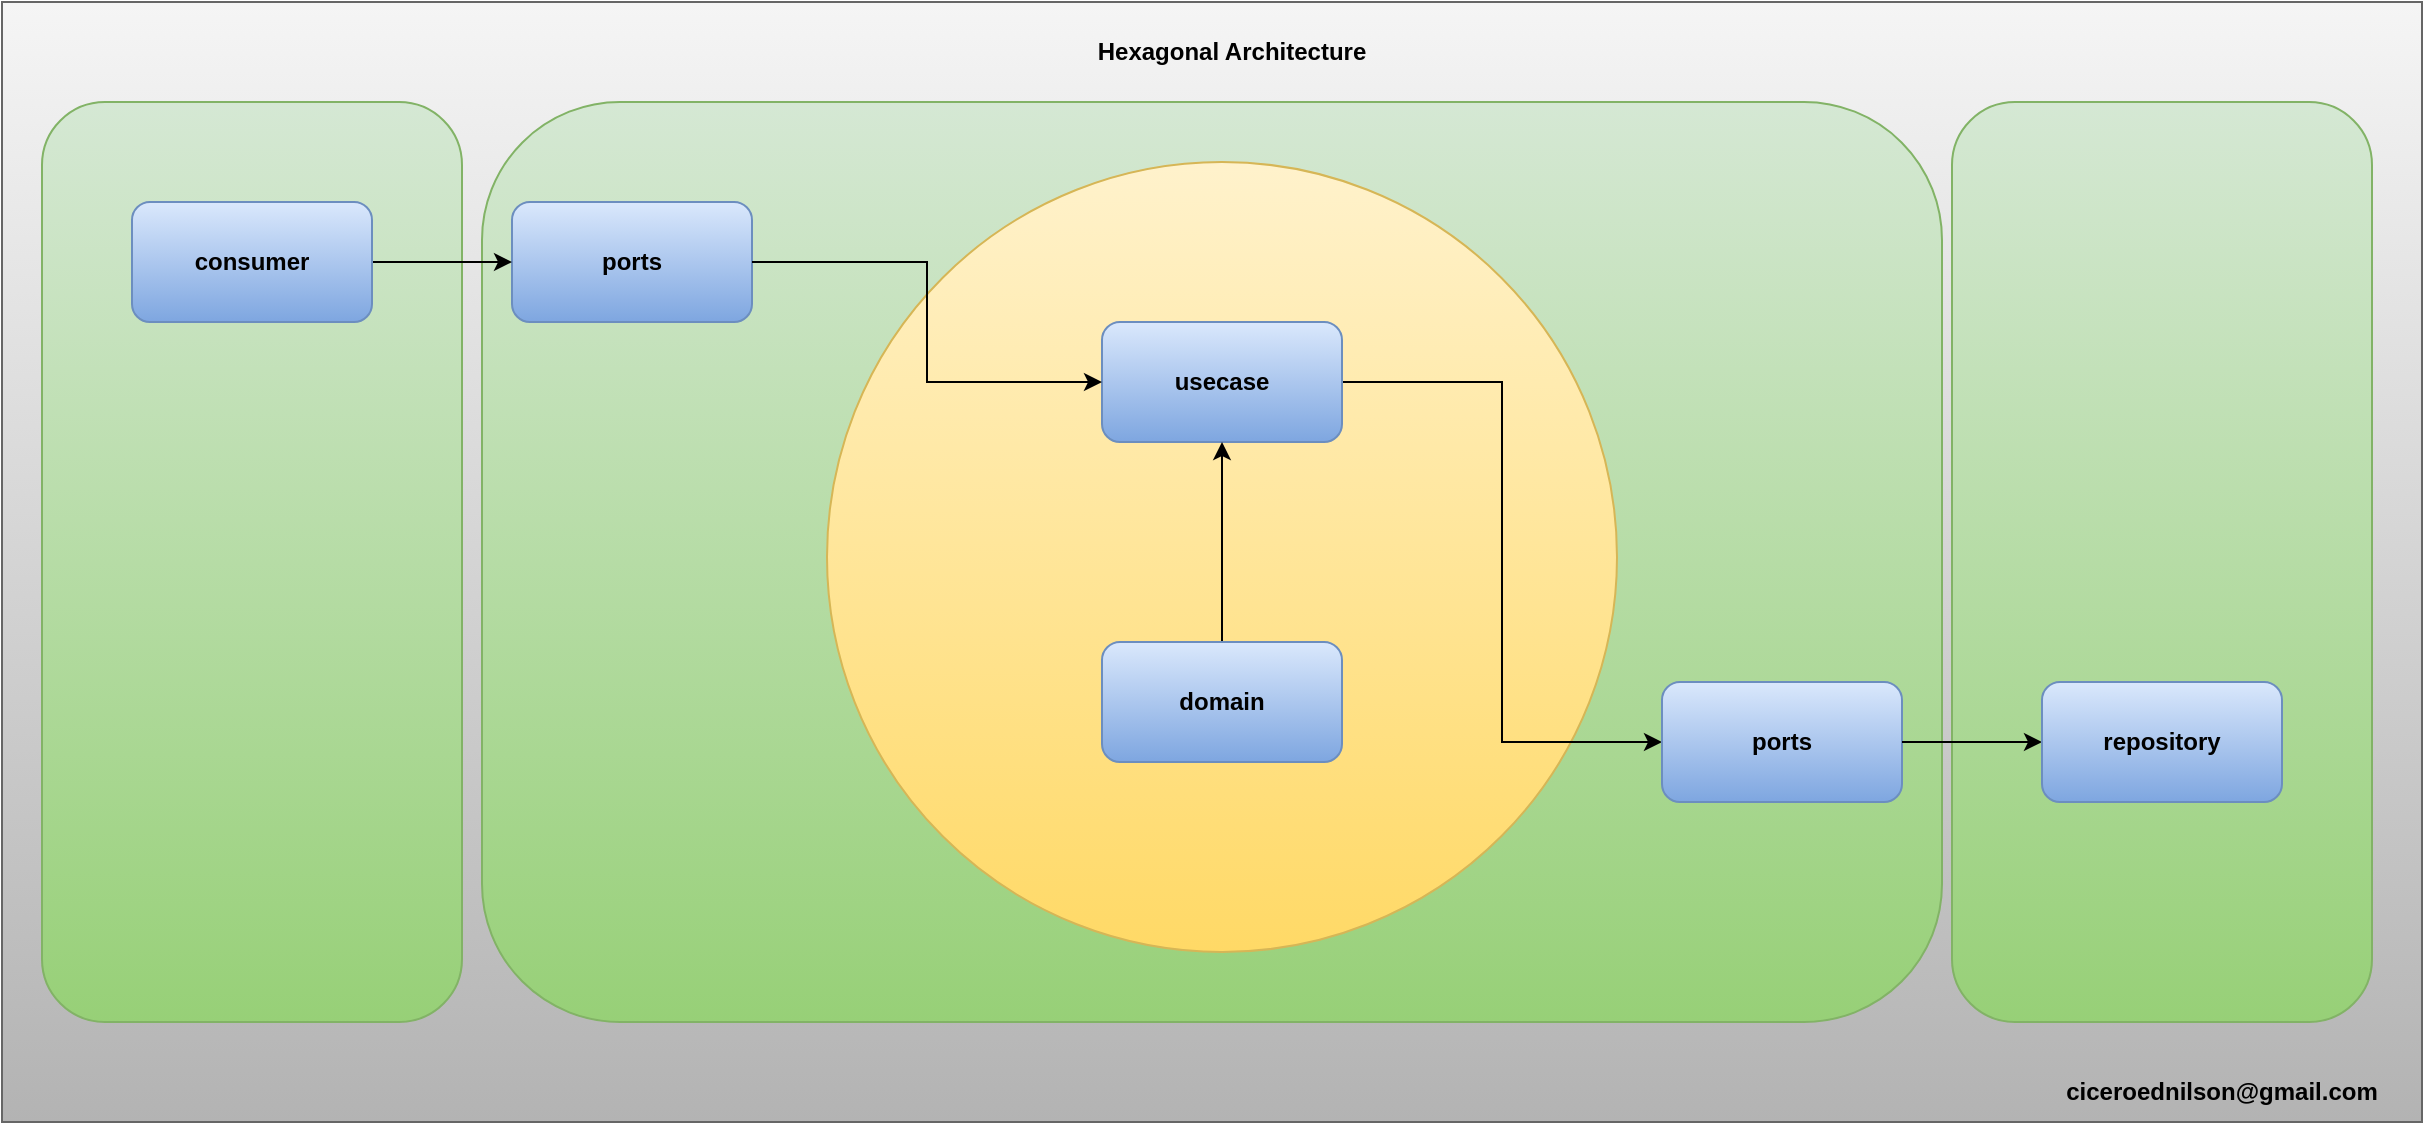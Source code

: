 <mxfile version="24.8.4">
  <diagram name="Page-1" id="E5QhQLgaL0l0aQa4PtNL">
    <mxGraphModel dx="2230" dy="779" grid="1" gridSize="10" guides="1" tooltips="1" connect="1" arrows="1" fold="1" page="1" pageScale="1" pageWidth="850" pageHeight="1100" math="0" shadow="0">
      <root>
        <mxCell id="0" />
        <mxCell id="1" parent="0" />
        <mxCell id="gBezTkMHUeghiTRg5znt-1" value="" style="rounded=0;whiteSpace=wrap;html=1;fillColor=#f5f5f5;gradientColor=#b3b3b3;strokeColor=#666666;" vertex="1" parent="1">
          <mxGeometry x="-110" y="40" width="1210" height="560" as="geometry" />
        </mxCell>
        <mxCell id="gBezTkMHUeghiTRg5znt-13" value="" style="rounded=1;whiteSpace=wrap;html=1;fillColor=#d5e8d4;gradientColor=#97d077;strokeColor=#82b366;" vertex="1" parent="1">
          <mxGeometry x="130" y="90" width="730" height="460" as="geometry" />
        </mxCell>
        <mxCell id="gBezTkMHUeghiTRg5znt-6" value="ports" style="rounded=1;whiteSpace=wrap;html=1;fontStyle=1;fillColor=#dae8fc;gradientColor=#7ea6e0;strokeColor=#6c8ebf;" vertex="1" parent="1">
          <mxGeometry x="145" y="140" width="120" height="60" as="geometry" />
        </mxCell>
        <mxCell id="gBezTkMHUeghiTRg5znt-5" value="" style="ellipse;whiteSpace=wrap;html=1;aspect=fixed;fillColor=#fff2cc;gradientColor=#ffd966;strokeColor=#d6b656;" vertex="1" parent="1">
          <mxGeometry x="302.5" y="120" width="395" height="395" as="geometry" />
        </mxCell>
        <mxCell id="gBezTkMHUeghiTRg5znt-12" style="edgeStyle=orthogonalEdgeStyle;rounded=0;orthogonalLoop=1;jettySize=auto;html=1;entryX=0;entryY=0.5;entryDx=0;entryDy=0;" edge="1" parent="1" source="gBezTkMHUeghiTRg5znt-4" target="gBezTkMHUeghiTRg5znt-10">
          <mxGeometry relative="1" as="geometry" />
        </mxCell>
        <mxCell id="gBezTkMHUeghiTRg5znt-4" value="usecase" style="rounded=1;whiteSpace=wrap;html=1;fontStyle=1;fillColor=#dae8fc;gradientColor=#7ea6e0;strokeColor=#6c8ebf;" vertex="1" parent="1">
          <mxGeometry x="440" y="200" width="120" height="60" as="geometry" />
        </mxCell>
        <mxCell id="gBezTkMHUeghiTRg5znt-9" style="edgeStyle=orthogonalEdgeStyle;rounded=0;orthogonalLoop=1;jettySize=auto;html=1;" edge="1" parent="1" source="gBezTkMHUeghiTRg5znt-3" target="gBezTkMHUeghiTRg5znt-4">
          <mxGeometry relative="1" as="geometry" />
        </mxCell>
        <mxCell id="gBezTkMHUeghiTRg5znt-3" value="domain" style="rounded=1;whiteSpace=wrap;html=1;fontStyle=1;fillColor=#dae8fc;gradientColor=#7ea6e0;strokeColor=#6c8ebf;" vertex="1" parent="1">
          <mxGeometry x="440" y="360" width="120" height="60" as="geometry" />
        </mxCell>
        <mxCell id="gBezTkMHUeghiTRg5znt-10" value="ports" style="rounded=1;whiteSpace=wrap;html=1;fontStyle=1;fillColor=#dae8fc;gradientColor=#7ea6e0;strokeColor=#6c8ebf;" vertex="1" parent="1">
          <mxGeometry x="720" y="380" width="120" height="60" as="geometry" />
        </mxCell>
        <mxCell id="gBezTkMHUeghiTRg5znt-16" value="" style="rounded=1;whiteSpace=wrap;html=1;fillColor=#d5e8d4;gradientColor=#97d077;strokeColor=#82b366;" vertex="1" parent="1">
          <mxGeometry x="865" y="90" width="210" height="460" as="geometry" />
        </mxCell>
        <mxCell id="gBezTkMHUeghiTRg5znt-15" style="edgeStyle=orthogonalEdgeStyle;rounded=0;orthogonalLoop=1;jettySize=auto;html=1;exitX=1;exitY=0.5;exitDx=0;exitDy=0;" edge="1" parent="1" source="gBezTkMHUeghiTRg5znt-10" target="gBezTkMHUeghiTRg5znt-14">
          <mxGeometry relative="1" as="geometry" />
        </mxCell>
        <mxCell id="gBezTkMHUeghiTRg5znt-14" value="repository" style="rounded=1;whiteSpace=wrap;html=1;fontStyle=1;fillColor=#dae8fc;gradientColor=#7ea6e0;strokeColor=#6c8ebf;" vertex="1" parent="1">
          <mxGeometry x="910" y="380" width="120" height="60" as="geometry" />
        </mxCell>
        <mxCell id="gBezTkMHUeghiTRg5znt-17" value="" style="rounded=1;whiteSpace=wrap;html=1;fillColor=#d5e8d4;gradientColor=#97d077;strokeColor=#82b366;" vertex="1" parent="1">
          <mxGeometry x="-90" y="90" width="210" height="460" as="geometry" />
        </mxCell>
        <mxCell id="gBezTkMHUeghiTRg5znt-18" style="edgeStyle=orthogonalEdgeStyle;rounded=0;orthogonalLoop=1;jettySize=auto;html=1;" edge="1" parent="1" source="gBezTkMHUeghiTRg5znt-2" target="gBezTkMHUeghiTRg5znt-6">
          <mxGeometry relative="1" as="geometry" />
        </mxCell>
        <mxCell id="gBezTkMHUeghiTRg5znt-2" value="consumer" style="rounded=1;whiteSpace=wrap;html=1;fontStyle=1;fillColor=#dae8fc;gradientColor=#7ea6e0;strokeColor=#6c8ebf;" vertex="1" parent="1">
          <mxGeometry x="-45" y="140" width="120" height="60" as="geometry" />
        </mxCell>
        <mxCell id="gBezTkMHUeghiTRg5znt-8" style="edgeStyle=orthogonalEdgeStyle;rounded=0;orthogonalLoop=1;jettySize=auto;html=1;entryX=0;entryY=0.5;entryDx=0;entryDy=0;" edge="1" parent="1" source="gBezTkMHUeghiTRg5znt-6" target="gBezTkMHUeghiTRg5znt-4">
          <mxGeometry relative="1" as="geometry" />
        </mxCell>
        <mxCell id="gBezTkMHUeghiTRg5znt-19" value="ciceroednilson@gmail.com" style="text;html=1;align=center;verticalAlign=middle;whiteSpace=wrap;rounded=0;fontStyle=1" vertex="1" parent="1">
          <mxGeometry x="970" y="570" width="60" height="30" as="geometry" />
        </mxCell>
        <mxCell id="gBezTkMHUeghiTRg5znt-22" value="Hexagonal Architecture" style="text;html=1;align=center;verticalAlign=middle;whiteSpace=wrap;rounded=0;fontStyle=1" vertex="1" parent="1">
          <mxGeometry x="425" y="50" width="160" height="30" as="geometry" />
        </mxCell>
      </root>
    </mxGraphModel>
  </diagram>
</mxfile>
